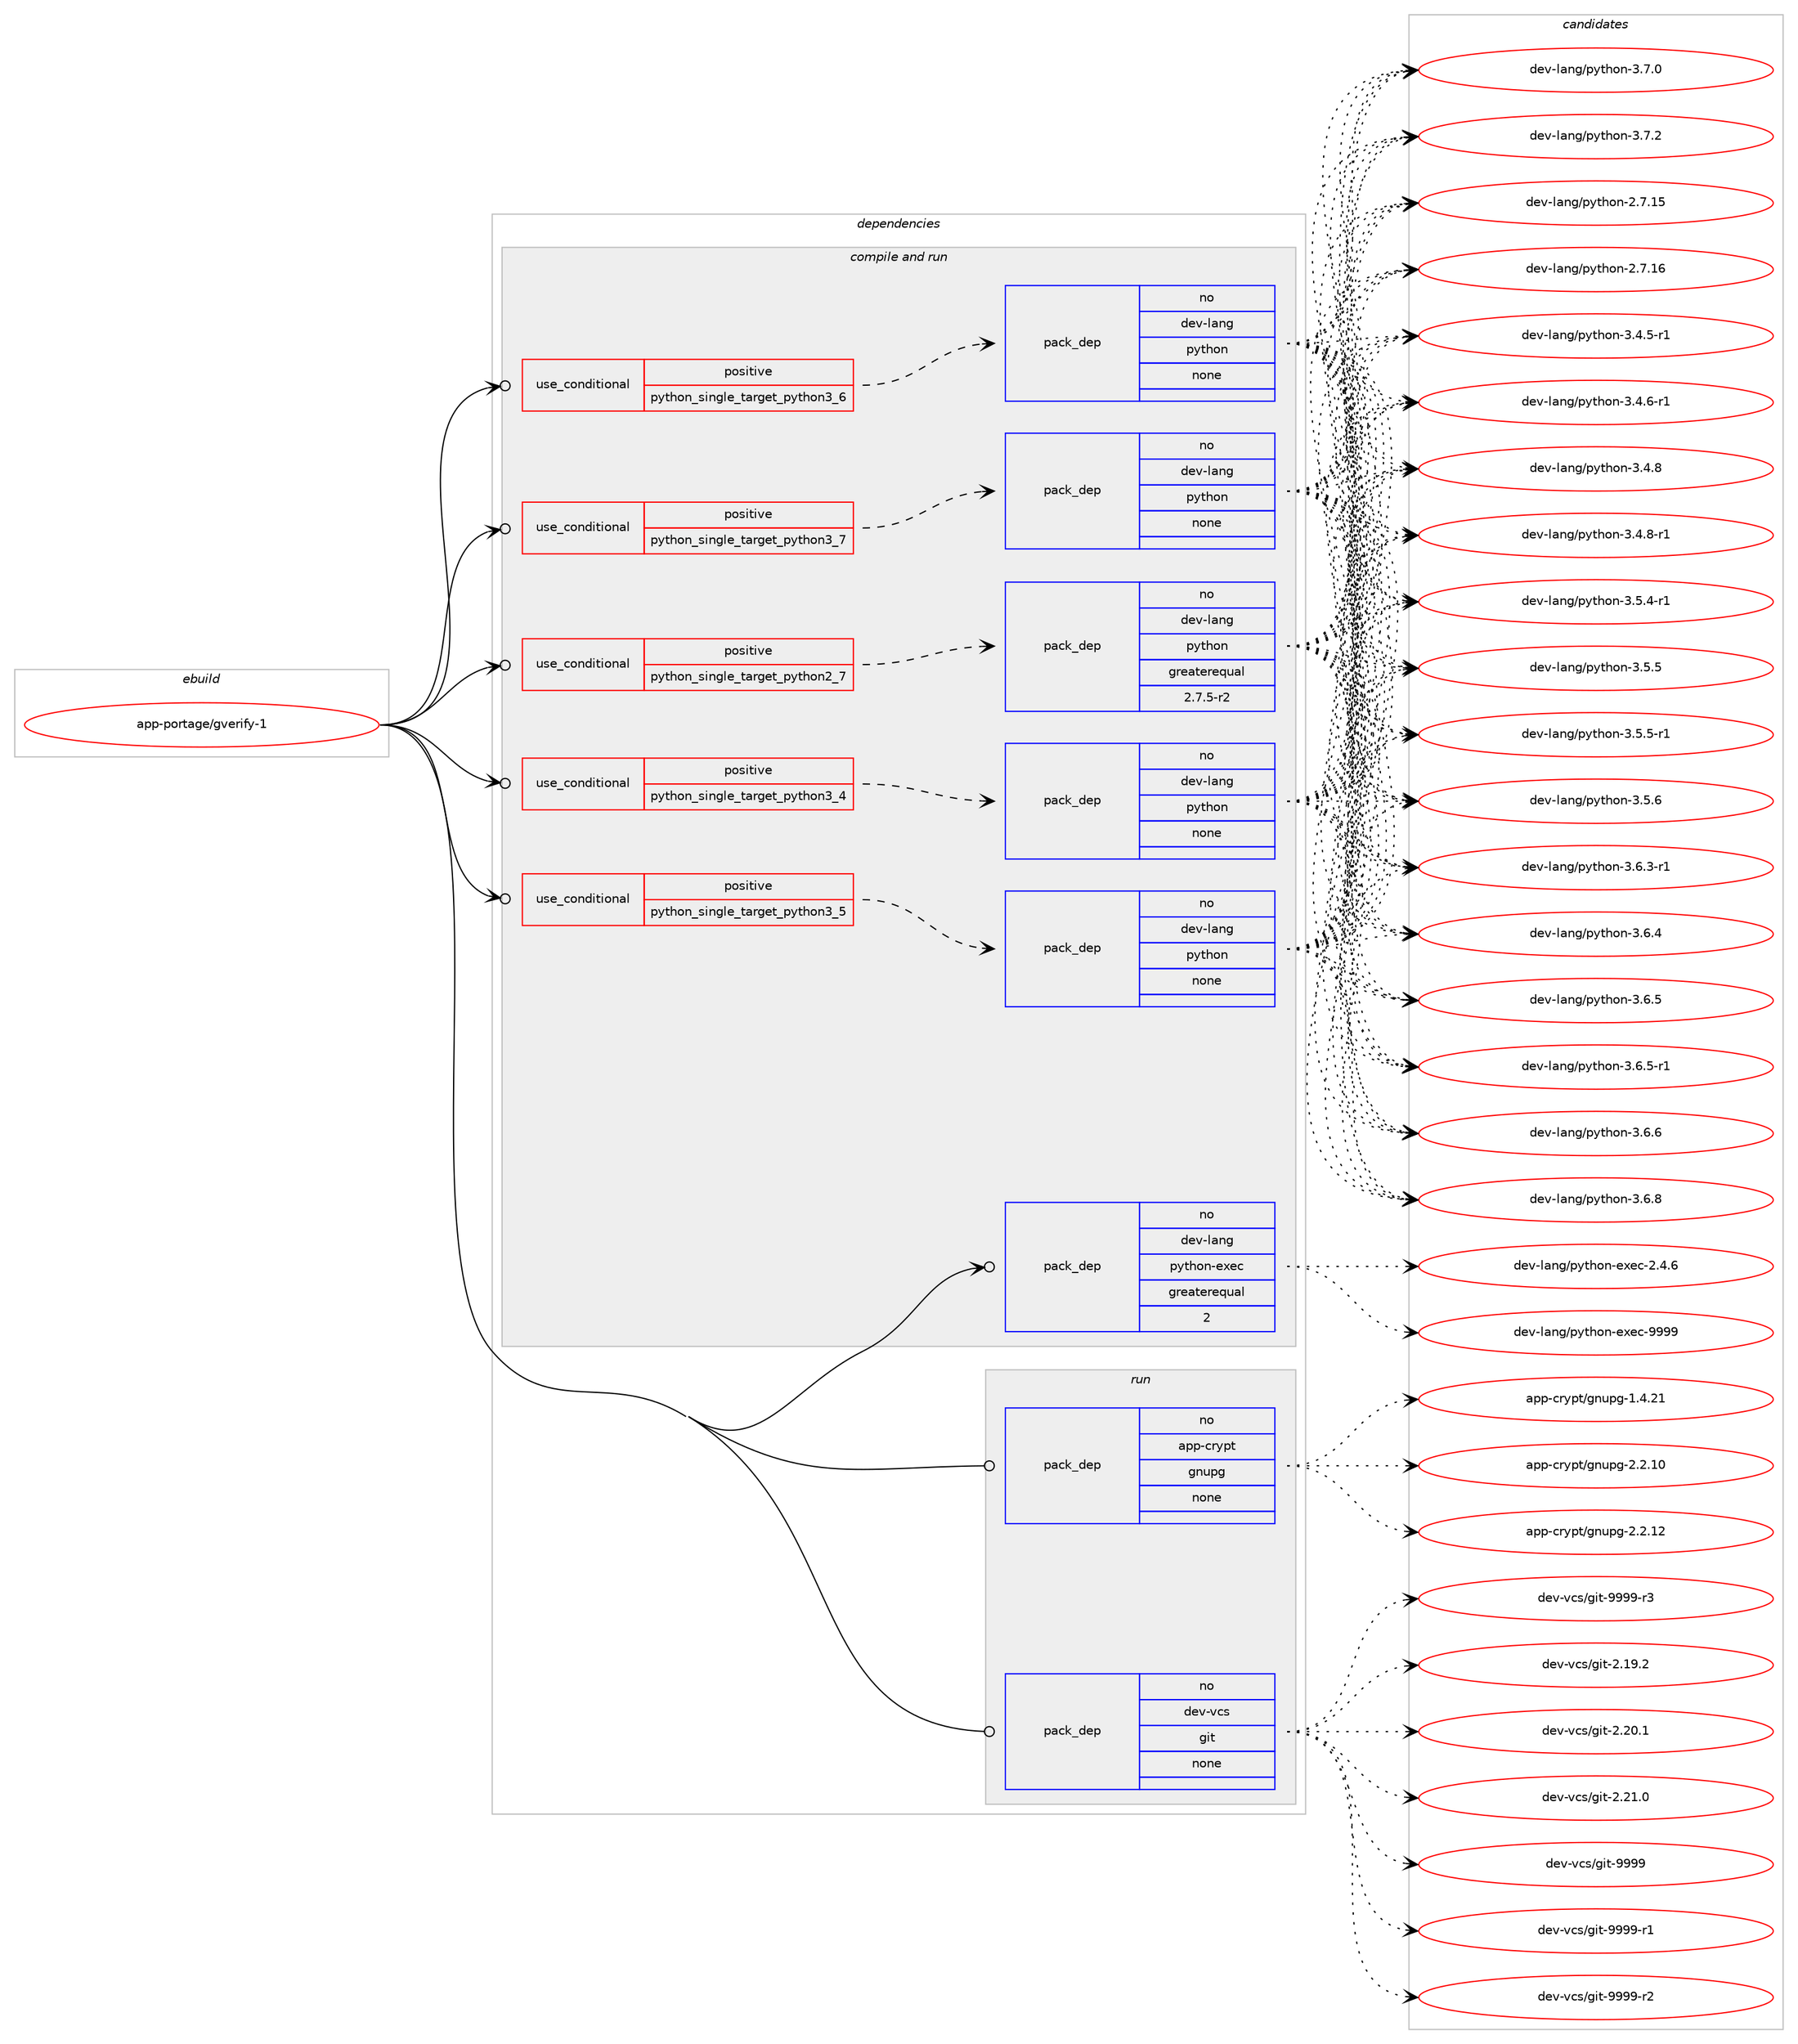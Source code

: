 digraph prolog {

# *************
# Graph options
# *************

newrank=true;
concentrate=true;
compound=true;
graph [rankdir=LR,fontname=Helvetica,fontsize=10,ranksep=1.5];#, ranksep=2.5, nodesep=0.2];
edge  [arrowhead=vee];
node  [fontname=Helvetica,fontsize=10];

# **********
# The ebuild
# **********

subgraph cluster_leftcol {
color=gray;
rank=same;
label=<<i>ebuild</i>>;
id [label="app-portage/gverify-1", color=red, width=4, href="../app-portage/gverify-1.svg"];
}

# ****************
# The dependencies
# ****************

subgraph cluster_midcol {
color=gray;
label=<<i>dependencies</i>>;
subgraph cluster_compile {
fillcolor="#eeeeee";
style=filled;
label=<<i>compile</i>>;
}
subgraph cluster_compileandrun {
fillcolor="#eeeeee";
style=filled;
label=<<i>compile and run</i>>;
subgraph cond354932 {
dependency1306137 [label=<<TABLE BORDER="0" CELLBORDER="1" CELLSPACING="0" CELLPADDING="4"><TR><TD ROWSPAN="3" CELLPADDING="10">use_conditional</TD></TR><TR><TD>positive</TD></TR><TR><TD>python_single_target_python2_7</TD></TR></TABLE>>, shape=none, color=red];
subgraph pack930811 {
dependency1306138 [label=<<TABLE BORDER="0" CELLBORDER="1" CELLSPACING="0" CELLPADDING="4" WIDTH="220"><TR><TD ROWSPAN="6" CELLPADDING="30">pack_dep</TD></TR><TR><TD WIDTH="110">no</TD></TR><TR><TD>dev-lang</TD></TR><TR><TD>python</TD></TR><TR><TD>greaterequal</TD></TR><TR><TD>2.7.5-r2</TD></TR></TABLE>>, shape=none, color=blue];
}
dependency1306137:e -> dependency1306138:w [weight=20,style="dashed",arrowhead="vee"];
}
id:e -> dependency1306137:w [weight=20,style="solid",arrowhead="odotvee"];
subgraph cond354933 {
dependency1306139 [label=<<TABLE BORDER="0" CELLBORDER="1" CELLSPACING="0" CELLPADDING="4"><TR><TD ROWSPAN="3" CELLPADDING="10">use_conditional</TD></TR><TR><TD>positive</TD></TR><TR><TD>python_single_target_python3_4</TD></TR></TABLE>>, shape=none, color=red];
subgraph pack930812 {
dependency1306140 [label=<<TABLE BORDER="0" CELLBORDER="1" CELLSPACING="0" CELLPADDING="4" WIDTH="220"><TR><TD ROWSPAN="6" CELLPADDING="30">pack_dep</TD></TR><TR><TD WIDTH="110">no</TD></TR><TR><TD>dev-lang</TD></TR><TR><TD>python</TD></TR><TR><TD>none</TD></TR><TR><TD></TD></TR></TABLE>>, shape=none, color=blue];
}
dependency1306139:e -> dependency1306140:w [weight=20,style="dashed",arrowhead="vee"];
}
id:e -> dependency1306139:w [weight=20,style="solid",arrowhead="odotvee"];
subgraph cond354934 {
dependency1306141 [label=<<TABLE BORDER="0" CELLBORDER="1" CELLSPACING="0" CELLPADDING="4"><TR><TD ROWSPAN="3" CELLPADDING="10">use_conditional</TD></TR><TR><TD>positive</TD></TR><TR><TD>python_single_target_python3_5</TD></TR></TABLE>>, shape=none, color=red];
subgraph pack930813 {
dependency1306142 [label=<<TABLE BORDER="0" CELLBORDER="1" CELLSPACING="0" CELLPADDING="4" WIDTH="220"><TR><TD ROWSPAN="6" CELLPADDING="30">pack_dep</TD></TR><TR><TD WIDTH="110">no</TD></TR><TR><TD>dev-lang</TD></TR><TR><TD>python</TD></TR><TR><TD>none</TD></TR><TR><TD></TD></TR></TABLE>>, shape=none, color=blue];
}
dependency1306141:e -> dependency1306142:w [weight=20,style="dashed",arrowhead="vee"];
}
id:e -> dependency1306141:w [weight=20,style="solid",arrowhead="odotvee"];
subgraph cond354935 {
dependency1306143 [label=<<TABLE BORDER="0" CELLBORDER="1" CELLSPACING="0" CELLPADDING="4"><TR><TD ROWSPAN="3" CELLPADDING="10">use_conditional</TD></TR><TR><TD>positive</TD></TR><TR><TD>python_single_target_python3_6</TD></TR></TABLE>>, shape=none, color=red];
subgraph pack930814 {
dependency1306144 [label=<<TABLE BORDER="0" CELLBORDER="1" CELLSPACING="0" CELLPADDING="4" WIDTH="220"><TR><TD ROWSPAN="6" CELLPADDING="30">pack_dep</TD></TR><TR><TD WIDTH="110">no</TD></TR><TR><TD>dev-lang</TD></TR><TR><TD>python</TD></TR><TR><TD>none</TD></TR><TR><TD></TD></TR></TABLE>>, shape=none, color=blue];
}
dependency1306143:e -> dependency1306144:w [weight=20,style="dashed",arrowhead="vee"];
}
id:e -> dependency1306143:w [weight=20,style="solid",arrowhead="odotvee"];
subgraph cond354936 {
dependency1306145 [label=<<TABLE BORDER="0" CELLBORDER="1" CELLSPACING="0" CELLPADDING="4"><TR><TD ROWSPAN="3" CELLPADDING="10">use_conditional</TD></TR><TR><TD>positive</TD></TR><TR><TD>python_single_target_python3_7</TD></TR></TABLE>>, shape=none, color=red];
subgraph pack930815 {
dependency1306146 [label=<<TABLE BORDER="0" CELLBORDER="1" CELLSPACING="0" CELLPADDING="4" WIDTH="220"><TR><TD ROWSPAN="6" CELLPADDING="30">pack_dep</TD></TR><TR><TD WIDTH="110">no</TD></TR><TR><TD>dev-lang</TD></TR><TR><TD>python</TD></TR><TR><TD>none</TD></TR><TR><TD></TD></TR></TABLE>>, shape=none, color=blue];
}
dependency1306145:e -> dependency1306146:w [weight=20,style="dashed",arrowhead="vee"];
}
id:e -> dependency1306145:w [weight=20,style="solid",arrowhead="odotvee"];
subgraph pack930816 {
dependency1306147 [label=<<TABLE BORDER="0" CELLBORDER="1" CELLSPACING="0" CELLPADDING="4" WIDTH="220"><TR><TD ROWSPAN="6" CELLPADDING="30">pack_dep</TD></TR><TR><TD WIDTH="110">no</TD></TR><TR><TD>dev-lang</TD></TR><TR><TD>python-exec</TD></TR><TR><TD>greaterequal</TD></TR><TR><TD>2</TD></TR></TABLE>>, shape=none, color=blue];
}
id:e -> dependency1306147:w [weight=20,style="solid",arrowhead="odotvee"];
}
subgraph cluster_run {
fillcolor="#eeeeee";
style=filled;
label=<<i>run</i>>;
subgraph pack930817 {
dependency1306148 [label=<<TABLE BORDER="0" CELLBORDER="1" CELLSPACING="0" CELLPADDING="4" WIDTH="220"><TR><TD ROWSPAN="6" CELLPADDING="30">pack_dep</TD></TR><TR><TD WIDTH="110">no</TD></TR><TR><TD>app-crypt</TD></TR><TR><TD>gnupg</TD></TR><TR><TD>none</TD></TR><TR><TD></TD></TR></TABLE>>, shape=none, color=blue];
}
id:e -> dependency1306148:w [weight=20,style="solid",arrowhead="odot"];
subgraph pack930818 {
dependency1306149 [label=<<TABLE BORDER="0" CELLBORDER="1" CELLSPACING="0" CELLPADDING="4" WIDTH="220"><TR><TD ROWSPAN="6" CELLPADDING="30">pack_dep</TD></TR><TR><TD WIDTH="110">no</TD></TR><TR><TD>dev-vcs</TD></TR><TR><TD>git</TD></TR><TR><TD>none</TD></TR><TR><TD></TD></TR></TABLE>>, shape=none, color=blue];
}
id:e -> dependency1306149:w [weight=20,style="solid",arrowhead="odot"];
}
}

# **************
# The candidates
# **************

subgraph cluster_choices {
rank=same;
color=gray;
label=<<i>candidates</i>>;

subgraph choice930811 {
color=black;
nodesep=1;
choice10010111845108971101034711212111610411111045504655464953 [label="dev-lang/python-2.7.15", color=red, width=4,href="../dev-lang/python-2.7.15.svg"];
choice10010111845108971101034711212111610411111045504655464954 [label="dev-lang/python-2.7.16", color=red, width=4,href="../dev-lang/python-2.7.16.svg"];
choice1001011184510897110103471121211161041111104551465246534511449 [label="dev-lang/python-3.4.5-r1", color=red, width=4,href="../dev-lang/python-3.4.5-r1.svg"];
choice1001011184510897110103471121211161041111104551465246544511449 [label="dev-lang/python-3.4.6-r1", color=red, width=4,href="../dev-lang/python-3.4.6-r1.svg"];
choice100101118451089711010347112121116104111110455146524656 [label="dev-lang/python-3.4.8", color=red, width=4,href="../dev-lang/python-3.4.8.svg"];
choice1001011184510897110103471121211161041111104551465246564511449 [label="dev-lang/python-3.4.8-r1", color=red, width=4,href="../dev-lang/python-3.4.8-r1.svg"];
choice1001011184510897110103471121211161041111104551465346524511449 [label="dev-lang/python-3.5.4-r1", color=red, width=4,href="../dev-lang/python-3.5.4-r1.svg"];
choice100101118451089711010347112121116104111110455146534653 [label="dev-lang/python-3.5.5", color=red, width=4,href="../dev-lang/python-3.5.5.svg"];
choice1001011184510897110103471121211161041111104551465346534511449 [label="dev-lang/python-3.5.5-r1", color=red, width=4,href="../dev-lang/python-3.5.5-r1.svg"];
choice100101118451089711010347112121116104111110455146534654 [label="dev-lang/python-3.5.6", color=red, width=4,href="../dev-lang/python-3.5.6.svg"];
choice1001011184510897110103471121211161041111104551465446514511449 [label="dev-lang/python-3.6.3-r1", color=red, width=4,href="../dev-lang/python-3.6.3-r1.svg"];
choice100101118451089711010347112121116104111110455146544652 [label="dev-lang/python-3.6.4", color=red, width=4,href="../dev-lang/python-3.6.4.svg"];
choice100101118451089711010347112121116104111110455146544653 [label="dev-lang/python-3.6.5", color=red, width=4,href="../dev-lang/python-3.6.5.svg"];
choice1001011184510897110103471121211161041111104551465446534511449 [label="dev-lang/python-3.6.5-r1", color=red, width=4,href="../dev-lang/python-3.6.5-r1.svg"];
choice100101118451089711010347112121116104111110455146544654 [label="dev-lang/python-3.6.6", color=red, width=4,href="../dev-lang/python-3.6.6.svg"];
choice100101118451089711010347112121116104111110455146544656 [label="dev-lang/python-3.6.8", color=red, width=4,href="../dev-lang/python-3.6.8.svg"];
choice100101118451089711010347112121116104111110455146554648 [label="dev-lang/python-3.7.0", color=red, width=4,href="../dev-lang/python-3.7.0.svg"];
choice100101118451089711010347112121116104111110455146554650 [label="dev-lang/python-3.7.2", color=red, width=4,href="../dev-lang/python-3.7.2.svg"];
dependency1306138:e -> choice10010111845108971101034711212111610411111045504655464953:w [style=dotted,weight="100"];
dependency1306138:e -> choice10010111845108971101034711212111610411111045504655464954:w [style=dotted,weight="100"];
dependency1306138:e -> choice1001011184510897110103471121211161041111104551465246534511449:w [style=dotted,weight="100"];
dependency1306138:e -> choice1001011184510897110103471121211161041111104551465246544511449:w [style=dotted,weight="100"];
dependency1306138:e -> choice100101118451089711010347112121116104111110455146524656:w [style=dotted,weight="100"];
dependency1306138:e -> choice1001011184510897110103471121211161041111104551465246564511449:w [style=dotted,weight="100"];
dependency1306138:e -> choice1001011184510897110103471121211161041111104551465346524511449:w [style=dotted,weight="100"];
dependency1306138:e -> choice100101118451089711010347112121116104111110455146534653:w [style=dotted,weight="100"];
dependency1306138:e -> choice1001011184510897110103471121211161041111104551465346534511449:w [style=dotted,weight="100"];
dependency1306138:e -> choice100101118451089711010347112121116104111110455146534654:w [style=dotted,weight="100"];
dependency1306138:e -> choice1001011184510897110103471121211161041111104551465446514511449:w [style=dotted,weight="100"];
dependency1306138:e -> choice100101118451089711010347112121116104111110455146544652:w [style=dotted,weight="100"];
dependency1306138:e -> choice100101118451089711010347112121116104111110455146544653:w [style=dotted,weight="100"];
dependency1306138:e -> choice1001011184510897110103471121211161041111104551465446534511449:w [style=dotted,weight="100"];
dependency1306138:e -> choice100101118451089711010347112121116104111110455146544654:w [style=dotted,weight="100"];
dependency1306138:e -> choice100101118451089711010347112121116104111110455146544656:w [style=dotted,weight="100"];
dependency1306138:e -> choice100101118451089711010347112121116104111110455146554648:w [style=dotted,weight="100"];
dependency1306138:e -> choice100101118451089711010347112121116104111110455146554650:w [style=dotted,weight="100"];
}
subgraph choice930812 {
color=black;
nodesep=1;
choice10010111845108971101034711212111610411111045504655464953 [label="dev-lang/python-2.7.15", color=red, width=4,href="../dev-lang/python-2.7.15.svg"];
choice10010111845108971101034711212111610411111045504655464954 [label="dev-lang/python-2.7.16", color=red, width=4,href="../dev-lang/python-2.7.16.svg"];
choice1001011184510897110103471121211161041111104551465246534511449 [label="dev-lang/python-3.4.5-r1", color=red, width=4,href="../dev-lang/python-3.4.5-r1.svg"];
choice1001011184510897110103471121211161041111104551465246544511449 [label="dev-lang/python-3.4.6-r1", color=red, width=4,href="../dev-lang/python-3.4.6-r1.svg"];
choice100101118451089711010347112121116104111110455146524656 [label="dev-lang/python-3.4.8", color=red, width=4,href="../dev-lang/python-3.4.8.svg"];
choice1001011184510897110103471121211161041111104551465246564511449 [label="dev-lang/python-3.4.8-r1", color=red, width=4,href="../dev-lang/python-3.4.8-r1.svg"];
choice1001011184510897110103471121211161041111104551465346524511449 [label="dev-lang/python-3.5.4-r1", color=red, width=4,href="../dev-lang/python-3.5.4-r1.svg"];
choice100101118451089711010347112121116104111110455146534653 [label="dev-lang/python-3.5.5", color=red, width=4,href="../dev-lang/python-3.5.5.svg"];
choice1001011184510897110103471121211161041111104551465346534511449 [label="dev-lang/python-3.5.5-r1", color=red, width=4,href="../dev-lang/python-3.5.5-r1.svg"];
choice100101118451089711010347112121116104111110455146534654 [label="dev-lang/python-3.5.6", color=red, width=4,href="../dev-lang/python-3.5.6.svg"];
choice1001011184510897110103471121211161041111104551465446514511449 [label="dev-lang/python-3.6.3-r1", color=red, width=4,href="../dev-lang/python-3.6.3-r1.svg"];
choice100101118451089711010347112121116104111110455146544652 [label="dev-lang/python-3.6.4", color=red, width=4,href="../dev-lang/python-3.6.4.svg"];
choice100101118451089711010347112121116104111110455146544653 [label="dev-lang/python-3.6.5", color=red, width=4,href="../dev-lang/python-3.6.5.svg"];
choice1001011184510897110103471121211161041111104551465446534511449 [label="dev-lang/python-3.6.5-r1", color=red, width=4,href="../dev-lang/python-3.6.5-r1.svg"];
choice100101118451089711010347112121116104111110455146544654 [label="dev-lang/python-3.6.6", color=red, width=4,href="../dev-lang/python-3.6.6.svg"];
choice100101118451089711010347112121116104111110455146544656 [label="dev-lang/python-3.6.8", color=red, width=4,href="../dev-lang/python-3.6.8.svg"];
choice100101118451089711010347112121116104111110455146554648 [label="dev-lang/python-3.7.0", color=red, width=4,href="../dev-lang/python-3.7.0.svg"];
choice100101118451089711010347112121116104111110455146554650 [label="dev-lang/python-3.7.2", color=red, width=4,href="../dev-lang/python-3.7.2.svg"];
dependency1306140:e -> choice10010111845108971101034711212111610411111045504655464953:w [style=dotted,weight="100"];
dependency1306140:e -> choice10010111845108971101034711212111610411111045504655464954:w [style=dotted,weight="100"];
dependency1306140:e -> choice1001011184510897110103471121211161041111104551465246534511449:w [style=dotted,weight="100"];
dependency1306140:e -> choice1001011184510897110103471121211161041111104551465246544511449:w [style=dotted,weight="100"];
dependency1306140:e -> choice100101118451089711010347112121116104111110455146524656:w [style=dotted,weight="100"];
dependency1306140:e -> choice1001011184510897110103471121211161041111104551465246564511449:w [style=dotted,weight="100"];
dependency1306140:e -> choice1001011184510897110103471121211161041111104551465346524511449:w [style=dotted,weight="100"];
dependency1306140:e -> choice100101118451089711010347112121116104111110455146534653:w [style=dotted,weight="100"];
dependency1306140:e -> choice1001011184510897110103471121211161041111104551465346534511449:w [style=dotted,weight="100"];
dependency1306140:e -> choice100101118451089711010347112121116104111110455146534654:w [style=dotted,weight="100"];
dependency1306140:e -> choice1001011184510897110103471121211161041111104551465446514511449:w [style=dotted,weight="100"];
dependency1306140:e -> choice100101118451089711010347112121116104111110455146544652:w [style=dotted,weight="100"];
dependency1306140:e -> choice100101118451089711010347112121116104111110455146544653:w [style=dotted,weight="100"];
dependency1306140:e -> choice1001011184510897110103471121211161041111104551465446534511449:w [style=dotted,weight="100"];
dependency1306140:e -> choice100101118451089711010347112121116104111110455146544654:w [style=dotted,weight="100"];
dependency1306140:e -> choice100101118451089711010347112121116104111110455146544656:w [style=dotted,weight="100"];
dependency1306140:e -> choice100101118451089711010347112121116104111110455146554648:w [style=dotted,weight="100"];
dependency1306140:e -> choice100101118451089711010347112121116104111110455146554650:w [style=dotted,weight="100"];
}
subgraph choice930813 {
color=black;
nodesep=1;
choice10010111845108971101034711212111610411111045504655464953 [label="dev-lang/python-2.7.15", color=red, width=4,href="../dev-lang/python-2.7.15.svg"];
choice10010111845108971101034711212111610411111045504655464954 [label="dev-lang/python-2.7.16", color=red, width=4,href="../dev-lang/python-2.7.16.svg"];
choice1001011184510897110103471121211161041111104551465246534511449 [label="dev-lang/python-3.4.5-r1", color=red, width=4,href="../dev-lang/python-3.4.5-r1.svg"];
choice1001011184510897110103471121211161041111104551465246544511449 [label="dev-lang/python-3.4.6-r1", color=red, width=4,href="../dev-lang/python-3.4.6-r1.svg"];
choice100101118451089711010347112121116104111110455146524656 [label="dev-lang/python-3.4.8", color=red, width=4,href="../dev-lang/python-3.4.8.svg"];
choice1001011184510897110103471121211161041111104551465246564511449 [label="dev-lang/python-3.4.8-r1", color=red, width=4,href="../dev-lang/python-3.4.8-r1.svg"];
choice1001011184510897110103471121211161041111104551465346524511449 [label="dev-lang/python-3.5.4-r1", color=red, width=4,href="../dev-lang/python-3.5.4-r1.svg"];
choice100101118451089711010347112121116104111110455146534653 [label="dev-lang/python-3.5.5", color=red, width=4,href="../dev-lang/python-3.5.5.svg"];
choice1001011184510897110103471121211161041111104551465346534511449 [label="dev-lang/python-3.5.5-r1", color=red, width=4,href="../dev-lang/python-3.5.5-r1.svg"];
choice100101118451089711010347112121116104111110455146534654 [label="dev-lang/python-3.5.6", color=red, width=4,href="../dev-lang/python-3.5.6.svg"];
choice1001011184510897110103471121211161041111104551465446514511449 [label="dev-lang/python-3.6.3-r1", color=red, width=4,href="../dev-lang/python-3.6.3-r1.svg"];
choice100101118451089711010347112121116104111110455146544652 [label="dev-lang/python-3.6.4", color=red, width=4,href="../dev-lang/python-3.6.4.svg"];
choice100101118451089711010347112121116104111110455146544653 [label="dev-lang/python-3.6.5", color=red, width=4,href="../dev-lang/python-3.6.5.svg"];
choice1001011184510897110103471121211161041111104551465446534511449 [label="dev-lang/python-3.6.5-r1", color=red, width=4,href="../dev-lang/python-3.6.5-r1.svg"];
choice100101118451089711010347112121116104111110455146544654 [label="dev-lang/python-3.6.6", color=red, width=4,href="../dev-lang/python-3.6.6.svg"];
choice100101118451089711010347112121116104111110455146544656 [label="dev-lang/python-3.6.8", color=red, width=4,href="../dev-lang/python-3.6.8.svg"];
choice100101118451089711010347112121116104111110455146554648 [label="dev-lang/python-3.7.0", color=red, width=4,href="../dev-lang/python-3.7.0.svg"];
choice100101118451089711010347112121116104111110455146554650 [label="dev-lang/python-3.7.2", color=red, width=4,href="../dev-lang/python-3.7.2.svg"];
dependency1306142:e -> choice10010111845108971101034711212111610411111045504655464953:w [style=dotted,weight="100"];
dependency1306142:e -> choice10010111845108971101034711212111610411111045504655464954:w [style=dotted,weight="100"];
dependency1306142:e -> choice1001011184510897110103471121211161041111104551465246534511449:w [style=dotted,weight="100"];
dependency1306142:e -> choice1001011184510897110103471121211161041111104551465246544511449:w [style=dotted,weight="100"];
dependency1306142:e -> choice100101118451089711010347112121116104111110455146524656:w [style=dotted,weight="100"];
dependency1306142:e -> choice1001011184510897110103471121211161041111104551465246564511449:w [style=dotted,weight="100"];
dependency1306142:e -> choice1001011184510897110103471121211161041111104551465346524511449:w [style=dotted,weight="100"];
dependency1306142:e -> choice100101118451089711010347112121116104111110455146534653:w [style=dotted,weight="100"];
dependency1306142:e -> choice1001011184510897110103471121211161041111104551465346534511449:w [style=dotted,weight="100"];
dependency1306142:e -> choice100101118451089711010347112121116104111110455146534654:w [style=dotted,weight="100"];
dependency1306142:e -> choice1001011184510897110103471121211161041111104551465446514511449:w [style=dotted,weight="100"];
dependency1306142:e -> choice100101118451089711010347112121116104111110455146544652:w [style=dotted,weight="100"];
dependency1306142:e -> choice100101118451089711010347112121116104111110455146544653:w [style=dotted,weight="100"];
dependency1306142:e -> choice1001011184510897110103471121211161041111104551465446534511449:w [style=dotted,weight="100"];
dependency1306142:e -> choice100101118451089711010347112121116104111110455146544654:w [style=dotted,weight="100"];
dependency1306142:e -> choice100101118451089711010347112121116104111110455146544656:w [style=dotted,weight="100"];
dependency1306142:e -> choice100101118451089711010347112121116104111110455146554648:w [style=dotted,weight="100"];
dependency1306142:e -> choice100101118451089711010347112121116104111110455146554650:w [style=dotted,weight="100"];
}
subgraph choice930814 {
color=black;
nodesep=1;
choice10010111845108971101034711212111610411111045504655464953 [label="dev-lang/python-2.7.15", color=red, width=4,href="../dev-lang/python-2.7.15.svg"];
choice10010111845108971101034711212111610411111045504655464954 [label="dev-lang/python-2.7.16", color=red, width=4,href="../dev-lang/python-2.7.16.svg"];
choice1001011184510897110103471121211161041111104551465246534511449 [label="dev-lang/python-3.4.5-r1", color=red, width=4,href="../dev-lang/python-3.4.5-r1.svg"];
choice1001011184510897110103471121211161041111104551465246544511449 [label="dev-lang/python-3.4.6-r1", color=red, width=4,href="../dev-lang/python-3.4.6-r1.svg"];
choice100101118451089711010347112121116104111110455146524656 [label="dev-lang/python-3.4.8", color=red, width=4,href="../dev-lang/python-3.4.8.svg"];
choice1001011184510897110103471121211161041111104551465246564511449 [label="dev-lang/python-3.4.8-r1", color=red, width=4,href="../dev-lang/python-3.4.8-r1.svg"];
choice1001011184510897110103471121211161041111104551465346524511449 [label="dev-lang/python-3.5.4-r1", color=red, width=4,href="../dev-lang/python-3.5.4-r1.svg"];
choice100101118451089711010347112121116104111110455146534653 [label="dev-lang/python-3.5.5", color=red, width=4,href="../dev-lang/python-3.5.5.svg"];
choice1001011184510897110103471121211161041111104551465346534511449 [label="dev-lang/python-3.5.5-r1", color=red, width=4,href="../dev-lang/python-3.5.5-r1.svg"];
choice100101118451089711010347112121116104111110455146534654 [label="dev-lang/python-3.5.6", color=red, width=4,href="../dev-lang/python-3.5.6.svg"];
choice1001011184510897110103471121211161041111104551465446514511449 [label="dev-lang/python-3.6.3-r1", color=red, width=4,href="../dev-lang/python-3.6.3-r1.svg"];
choice100101118451089711010347112121116104111110455146544652 [label="dev-lang/python-3.6.4", color=red, width=4,href="../dev-lang/python-3.6.4.svg"];
choice100101118451089711010347112121116104111110455146544653 [label="dev-lang/python-3.6.5", color=red, width=4,href="../dev-lang/python-3.6.5.svg"];
choice1001011184510897110103471121211161041111104551465446534511449 [label="dev-lang/python-3.6.5-r1", color=red, width=4,href="../dev-lang/python-3.6.5-r1.svg"];
choice100101118451089711010347112121116104111110455146544654 [label="dev-lang/python-3.6.6", color=red, width=4,href="../dev-lang/python-3.6.6.svg"];
choice100101118451089711010347112121116104111110455146544656 [label="dev-lang/python-3.6.8", color=red, width=4,href="../dev-lang/python-3.6.8.svg"];
choice100101118451089711010347112121116104111110455146554648 [label="dev-lang/python-3.7.0", color=red, width=4,href="../dev-lang/python-3.7.0.svg"];
choice100101118451089711010347112121116104111110455146554650 [label="dev-lang/python-3.7.2", color=red, width=4,href="../dev-lang/python-3.7.2.svg"];
dependency1306144:e -> choice10010111845108971101034711212111610411111045504655464953:w [style=dotted,weight="100"];
dependency1306144:e -> choice10010111845108971101034711212111610411111045504655464954:w [style=dotted,weight="100"];
dependency1306144:e -> choice1001011184510897110103471121211161041111104551465246534511449:w [style=dotted,weight="100"];
dependency1306144:e -> choice1001011184510897110103471121211161041111104551465246544511449:w [style=dotted,weight="100"];
dependency1306144:e -> choice100101118451089711010347112121116104111110455146524656:w [style=dotted,weight="100"];
dependency1306144:e -> choice1001011184510897110103471121211161041111104551465246564511449:w [style=dotted,weight="100"];
dependency1306144:e -> choice1001011184510897110103471121211161041111104551465346524511449:w [style=dotted,weight="100"];
dependency1306144:e -> choice100101118451089711010347112121116104111110455146534653:w [style=dotted,weight="100"];
dependency1306144:e -> choice1001011184510897110103471121211161041111104551465346534511449:w [style=dotted,weight="100"];
dependency1306144:e -> choice100101118451089711010347112121116104111110455146534654:w [style=dotted,weight="100"];
dependency1306144:e -> choice1001011184510897110103471121211161041111104551465446514511449:w [style=dotted,weight="100"];
dependency1306144:e -> choice100101118451089711010347112121116104111110455146544652:w [style=dotted,weight="100"];
dependency1306144:e -> choice100101118451089711010347112121116104111110455146544653:w [style=dotted,weight="100"];
dependency1306144:e -> choice1001011184510897110103471121211161041111104551465446534511449:w [style=dotted,weight="100"];
dependency1306144:e -> choice100101118451089711010347112121116104111110455146544654:w [style=dotted,weight="100"];
dependency1306144:e -> choice100101118451089711010347112121116104111110455146544656:w [style=dotted,weight="100"];
dependency1306144:e -> choice100101118451089711010347112121116104111110455146554648:w [style=dotted,weight="100"];
dependency1306144:e -> choice100101118451089711010347112121116104111110455146554650:w [style=dotted,weight="100"];
}
subgraph choice930815 {
color=black;
nodesep=1;
choice10010111845108971101034711212111610411111045504655464953 [label="dev-lang/python-2.7.15", color=red, width=4,href="../dev-lang/python-2.7.15.svg"];
choice10010111845108971101034711212111610411111045504655464954 [label="dev-lang/python-2.7.16", color=red, width=4,href="../dev-lang/python-2.7.16.svg"];
choice1001011184510897110103471121211161041111104551465246534511449 [label="dev-lang/python-3.4.5-r1", color=red, width=4,href="../dev-lang/python-3.4.5-r1.svg"];
choice1001011184510897110103471121211161041111104551465246544511449 [label="dev-lang/python-3.4.6-r1", color=red, width=4,href="../dev-lang/python-3.4.6-r1.svg"];
choice100101118451089711010347112121116104111110455146524656 [label="dev-lang/python-3.4.8", color=red, width=4,href="../dev-lang/python-3.4.8.svg"];
choice1001011184510897110103471121211161041111104551465246564511449 [label="dev-lang/python-3.4.8-r1", color=red, width=4,href="../dev-lang/python-3.4.8-r1.svg"];
choice1001011184510897110103471121211161041111104551465346524511449 [label="dev-lang/python-3.5.4-r1", color=red, width=4,href="../dev-lang/python-3.5.4-r1.svg"];
choice100101118451089711010347112121116104111110455146534653 [label="dev-lang/python-3.5.5", color=red, width=4,href="../dev-lang/python-3.5.5.svg"];
choice1001011184510897110103471121211161041111104551465346534511449 [label="dev-lang/python-3.5.5-r1", color=red, width=4,href="../dev-lang/python-3.5.5-r1.svg"];
choice100101118451089711010347112121116104111110455146534654 [label="dev-lang/python-3.5.6", color=red, width=4,href="../dev-lang/python-3.5.6.svg"];
choice1001011184510897110103471121211161041111104551465446514511449 [label="dev-lang/python-3.6.3-r1", color=red, width=4,href="../dev-lang/python-3.6.3-r1.svg"];
choice100101118451089711010347112121116104111110455146544652 [label="dev-lang/python-3.6.4", color=red, width=4,href="../dev-lang/python-3.6.4.svg"];
choice100101118451089711010347112121116104111110455146544653 [label="dev-lang/python-3.6.5", color=red, width=4,href="../dev-lang/python-3.6.5.svg"];
choice1001011184510897110103471121211161041111104551465446534511449 [label="dev-lang/python-3.6.5-r1", color=red, width=4,href="../dev-lang/python-3.6.5-r1.svg"];
choice100101118451089711010347112121116104111110455146544654 [label="dev-lang/python-3.6.6", color=red, width=4,href="../dev-lang/python-3.6.6.svg"];
choice100101118451089711010347112121116104111110455146544656 [label="dev-lang/python-3.6.8", color=red, width=4,href="../dev-lang/python-3.6.8.svg"];
choice100101118451089711010347112121116104111110455146554648 [label="dev-lang/python-3.7.0", color=red, width=4,href="../dev-lang/python-3.7.0.svg"];
choice100101118451089711010347112121116104111110455146554650 [label="dev-lang/python-3.7.2", color=red, width=4,href="../dev-lang/python-3.7.2.svg"];
dependency1306146:e -> choice10010111845108971101034711212111610411111045504655464953:w [style=dotted,weight="100"];
dependency1306146:e -> choice10010111845108971101034711212111610411111045504655464954:w [style=dotted,weight="100"];
dependency1306146:e -> choice1001011184510897110103471121211161041111104551465246534511449:w [style=dotted,weight="100"];
dependency1306146:e -> choice1001011184510897110103471121211161041111104551465246544511449:w [style=dotted,weight="100"];
dependency1306146:e -> choice100101118451089711010347112121116104111110455146524656:w [style=dotted,weight="100"];
dependency1306146:e -> choice1001011184510897110103471121211161041111104551465246564511449:w [style=dotted,weight="100"];
dependency1306146:e -> choice1001011184510897110103471121211161041111104551465346524511449:w [style=dotted,weight="100"];
dependency1306146:e -> choice100101118451089711010347112121116104111110455146534653:w [style=dotted,weight="100"];
dependency1306146:e -> choice1001011184510897110103471121211161041111104551465346534511449:w [style=dotted,weight="100"];
dependency1306146:e -> choice100101118451089711010347112121116104111110455146534654:w [style=dotted,weight="100"];
dependency1306146:e -> choice1001011184510897110103471121211161041111104551465446514511449:w [style=dotted,weight="100"];
dependency1306146:e -> choice100101118451089711010347112121116104111110455146544652:w [style=dotted,weight="100"];
dependency1306146:e -> choice100101118451089711010347112121116104111110455146544653:w [style=dotted,weight="100"];
dependency1306146:e -> choice1001011184510897110103471121211161041111104551465446534511449:w [style=dotted,weight="100"];
dependency1306146:e -> choice100101118451089711010347112121116104111110455146544654:w [style=dotted,weight="100"];
dependency1306146:e -> choice100101118451089711010347112121116104111110455146544656:w [style=dotted,weight="100"];
dependency1306146:e -> choice100101118451089711010347112121116104111110455146554648:w [style=dotted,weight="100"];
dependency1306146:e -> choice100101118451089711010347112121116104111110455146554650:w [style=dotted,weight="100"];
}
subgraph choice930816 {
color=black;
nodesep=1;
choice1001011184510897110103471121211161041111104510112010199455046524654 [label="dev-lang/python-exec-2.4.6", color=red, width=4,href="../dev-lang/python-exec-2.4.6.svg"];
choice10010111845108971101034711212111610411111045101120101994557575757 [label="dev-lang/python-exec-9999", color=red, width=4,href="../dev-lang/python-exec-9999.svg"];
dependency1306147:e -> choice1001011184510897110103471121211161041111104510112010199455046524654:w [style=dotted,weight="100"];
dependency1306147:e -> choice10010111845108971101034711212111610411111045101120101994557575757:w [style=dotted,weight="100"];
}
subgraph choice930817 {
color=black;
nodesep=1;
choice9711211245991141211121164710311011711210345494652465049 [label="app-crypt/gnupg-1.4.21", color=red, width=4,href="../app-crypt/gnupg-1.4.21.svg"];
choice9711211245991141211121164710311011711210345504650464948 [label="app-crypt/gnupg-2.2.10", color=red, width=4,href="../app-crypt/gnupg-2.2.10.svg"];
choice9711211245991141211121164710311011711210345504650464950 [label="app-crypt/gnupg-2.2.12", color=red, width=4,href="../app-crypt/gnupg-2.2.12.svg"];
dependency1306148:e -> choice9711211245991141211121164710311011711210345494652465049:w [style=dotted,weight="100"];
dependency1306148:e -> choice9711211245991141211121164710311011711210345504650464948:w [style=dotted,weight="100"];
dependency1306148:e -> choice9711211245991141211121164710311011711210345504650464950:w [style=dotted,weight="100"];
}
subgraph choice930818 {
color=black;
nodesep=1;
choice10010111845118991154710310511645504649574650 [label="dev-vcs/git-2.19.2", color=red, width=4,href="../dev-vcs/git-2.19.2.svg"];
choice10010111845118991154710310511645504650484649 [label="dev-vcs/git-2.20.1", color=red, width=4,href="../dev-vcs/git-2.20.1.svg"];
choice10010111845118991154710310511645504650494648 [label="dev-vcs/git-2.21.0", color=red, width=4,href="../dev-vcs/git-2.21.0.svg"];
choice1001011184511899115471031051164557575757 [label="dev-vcs/git-9999", color=red, width=4,href="../dev-vcs/git-9999.svg"];
choice10010111845118991154710310511645575757574511449 [label="dev-vcs/git-9999-r1", color=red, width=4,href="../dev-vcs/git-9999-r1.svg"];
choice10010111845118991154710310511645575757574511450 [label="dev-vcs/git-9999-r2", color=red, width=4,href="../dev-vcs/git-9999-r2.svg"];
choice10010111845118991154710310511645575757574511451 [label="dev-vcs/git-9999-r3", color=red, width=4,href="../dev-vcs/git-9999-r3.svg"];
dependency1306149:e -> choice10010111845118991154710310511645504649574650:w [style=dotted,weight="100"];
dependency1306149:e -> choice10010111845118991154710310511645504650484649:w [style=dotted,weight="100"];
dependency1306149:e -> choice10010111845118991154710310511645504650494648:w [style=dotted,weight="100"];
dependency1306149:e -> choice1001011184511899115471031051164557575757:w [style=dotted,weight="100"];
dependency1306149:e -> choice10010111845118991154710310511645575757574511449:w [style=dotted,weight="100"];
dependency1306149:e -> choice10010111845118991154710310511645575757574511450:w [style=dotted,weight="100"];
dependency1306149:e -> choice10010111845118991154710310511645575757574511451:w [style=dotted,weight="100"];
}
}

}
